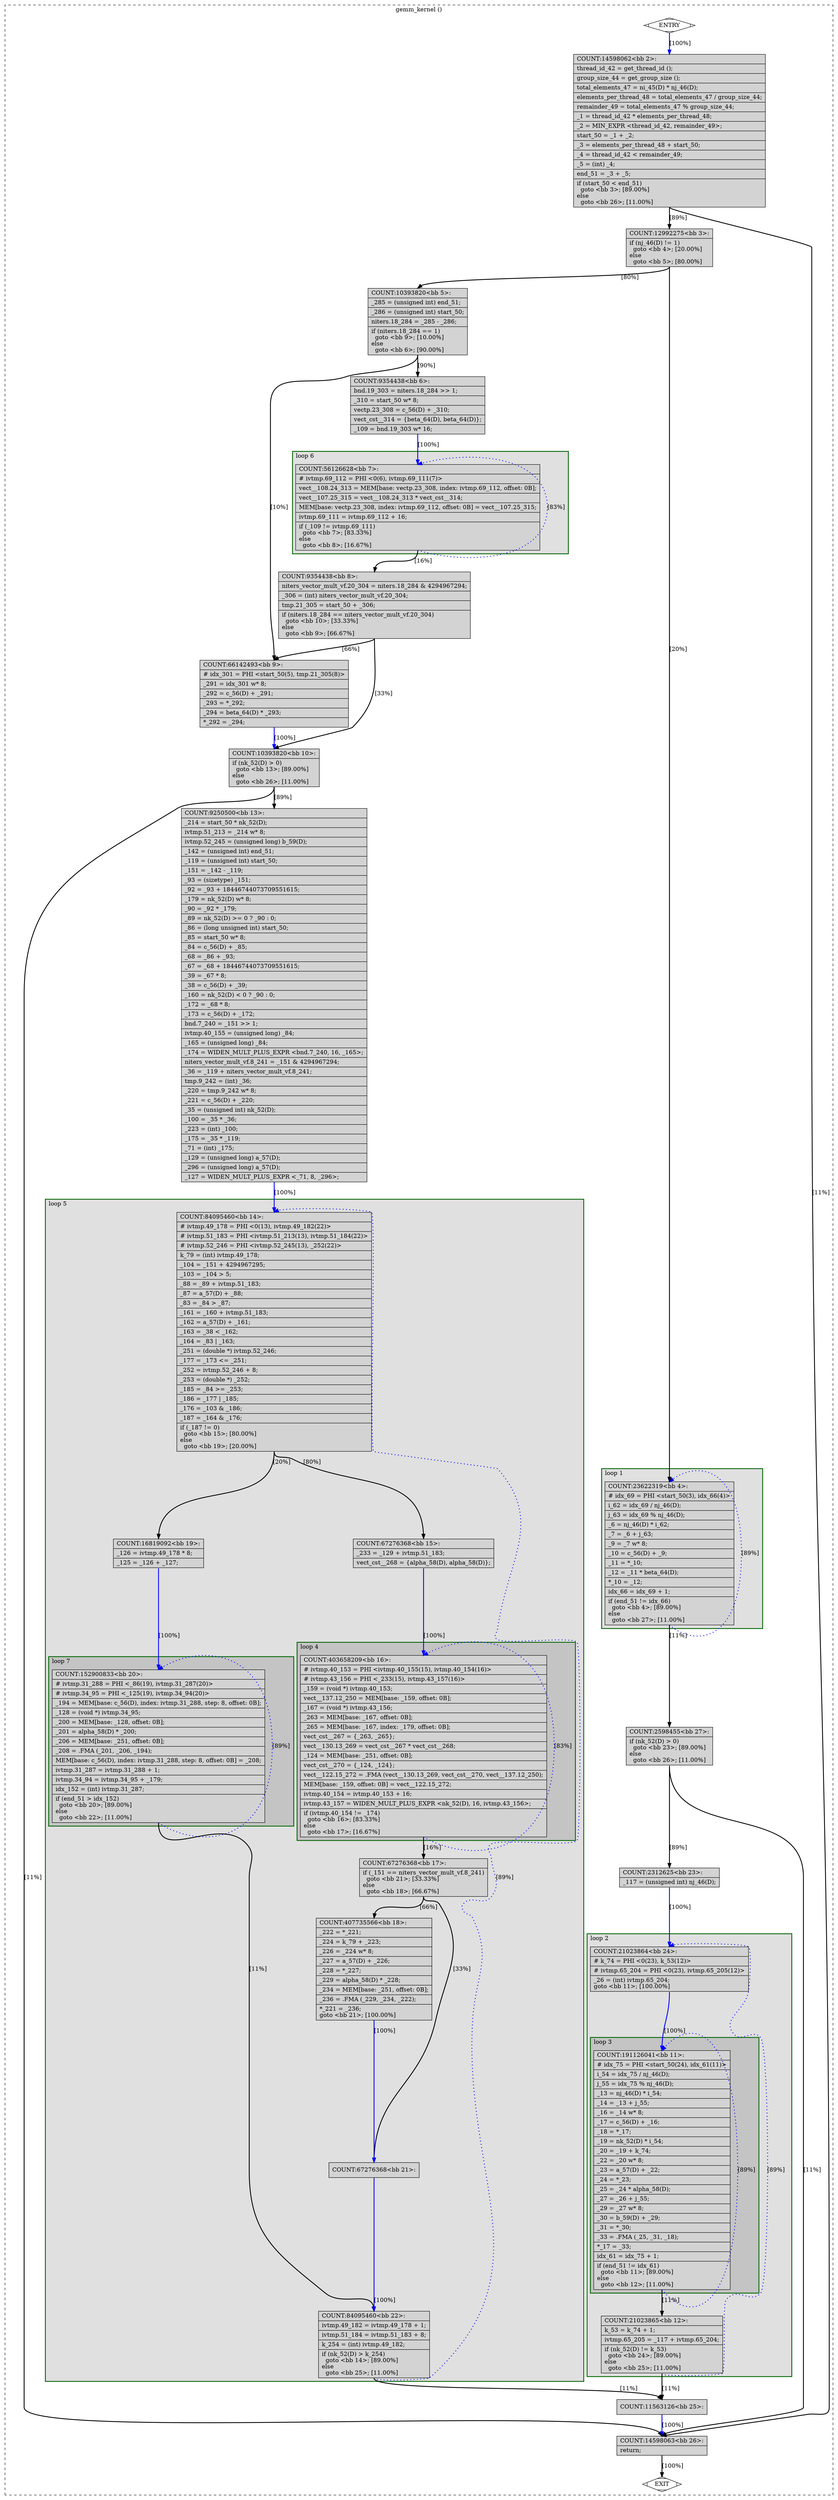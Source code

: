digraph "gemm.dev.c.231t.optimized" {
overlap=false;
subgraph "cluster_gemm_kernel" {
	style="dashed";
	color="black";
	label="gemm_kernel ()";
	subgraph cluster_0_5 {
	style="filled";
	color="darkgreen";
	fillcolor="grey88";
	label="loop 5";
	labeljust=l;
	penwidth=2;
	subgraph cluster_0_7 {
	style="filled";
	color="darkgreen";
	fillcolor="grey77";
	label="loop 7";
	labeljust=l;
	penwidth=2;
	fn_0_basic_block_20 [shape=record,style=filled,fillcolor=lightgrey,label="{COUNT:152900833\<bb\ 20\>:\l\
|#\ ivtmp.31_288\ =\ PHI\ \<_86(19),\ ivtmp.31_287(20)\>\l\
|#\ ivtmp.34_95\ =\ PHI\ \<_125(19),\ ivtmp.34_94(20)\>\l\
|_194\ =\ MEM[base:\ c_56(D),\ index:\ ivtmp.31_288,\ step:\ 8,\ offset:\ 0B];\l\
|_128\ =\ (void\ *)\ ivtmp.34_95;\l\
|_200\ =\ MEM[base:\ _128,\ offset:\ 0B];\l\
|_201\ =\ alpha_58(D)\ *\ _200;\l\
|_206\ =\ MEM[base:\ _251,\ offset:\ 0B];\l\
|_208\ =\ .FMA\ (_201,\ _206,\ _194);\l\
|MEM[base:\ c_56(D),\ index:\ ivtmp.31_288,\ step:\ 8,\ offset:\ 0B]\ =\ _208;\l\
|ivtmp.31_287\ =\ ivtmp.31_288\ +\ 1;\l\
|ivtmp.34_94\ =\ ivtmp.34_95\ +\ _179;\l\
|idx_152\ =\ (int)\ ivtmp.31_287;\l\
|if\ (end_51\ \>\ idx_152)\l\
\ \ goto\ \<bb\ 20\>;\ [89.00%]\l\
else\l\
\ \ goto\ \<bb\ 22\>;\ [11.00%]\l\
}"];

	}
	subgraph cluster_0_4 {
	style="filled";
	color="darkgreen";
	fillcolor="grey77";
	label="loop 4";
	labeljust=l;
	penwidth=2;
	fn_0_basic_block_16 [shape=record,style=filled,fillcolor=lightgrey,label="{COUNT:403658209\<bb\ 16\>:\l\
|#\ ivtmp.40_153\ =\ PHI\ \<ivtmp.40_155(15),\ ivtmp.40_154(16)\>\l\
|#\ ivtmp.43_156\ =\ PHI\ \<_233(15),\ ivtmp.43_157(16)\>\l\
|_159\ =\ (void\ *)\ ivtmp.40_153;\l\
|vect__137.12_250\ =\ MEM[base:\ _159,\ offset:\ 0B];\l\
|_167\ =\ (void\ *)\ ivtmp.43_156;\l\
|_263\ =\ MEM[base:\ _167,\ offset:\ 0B];\l\
|_265\ =\ MEM[base:\ _167,\ index:\ _179,\ offset:\ 0B];\l\
|vect_cst__267\ =\ \{_263,\ _265\};\l\
|vect__130.13_269\ =\ vect_cst__267\ *\ vect_cst__268;\l\
|_124\ =\ MEM[base:\ _251,\ offset:\ 0B];\l\
|vect_cst__270\ =\ \{_124,\ _124\};\l\
|vect__122.15_272\ =\ .FMA\ (vect__130.13_269,\ vect_cst__270,\ vect__137.12_250);\l\
|MEM[base:\ _159,\ offset:\ 0B]\ =\ vect__122.15_272;\l\
|ivtmp.40_154\ =\ ivtmp.40_153\ +\ 16;\l\
|ivtmp.43_157\ =\ WIDEN_MULT_PLUS_EXPR\ \<nk_52(D),\ 16,\ ivtmp.43_156\>;\l\
|if\ (ivtmp.40_154\ !=\ _174)\l\
\ \ goto\ \<bb\ 16\>;\ [83.33%]\l\
else\l\
\ \ goto\ \<bb\ 17\>;\ [16.67%]\l\
}"];

	}
	fn_0_basic_block_14 [shape=record,style=filled,fillcolor=lightgrey,label="{COUNT:84095460\<bb\ 14\>:\l\
|#\ ivtmp.49_178\ =\ PHI\ \<0(13),\ ivtmp.49_182(22)\>\l\
|#\ ivtmp.51_183\ =\ PHI\ \<ivtmp.51_213(13),\ ivtmp.51_184(22)\>\l\
|#\ ivtmp.52_246\ =\ PHI\ \<ivtmp.52_245(13),\ _252(22)\>\l\
|k_79\ =\ (int)\ ivtmp.49_178;\l\
|_104\ =\ _151\ +\ 4294967295;\l\
|_103\ =\ _104\ \>\ 5;\l\
|_88\ =\ _89\ +\ ivtmp.51_183;\l\
|_87\ =\ a_57(D)\ +\ _88;\l\
|_83\ =\ _84\ \>\ _87;\l\
|_161\ =\ _160\ +\ ivtmp.51_183;\l\
|_162\ =\ a_57(D)\ +\ _161;\l\
|_163\ =\ _38\ \<\ _162;\l\
|_164\ =\ _83\ \|\ _163;\l\
|_251\ =\ (double\ *)\ ivtmp.52_246;\l\
|_177\ =\ _173\ \<=\ _251;\l\
|_252\ =\ ivtmp.52_246\ +\ 8;\l\
|_253\ =\ (double\ *)\ _252;\l\
|_185\ =\ _84\ \>=\ _253;\l\
|_186\ =\ _177\ \|\ _185;\l\
|_176\ =\ _103\ &\ _186;\l\
|_187\ =\ _164\ &\ _176;\l\
|if\ (_187\ !=\ 0)\l\
\ \ goto\ \<bb\ 15\>;\ [80.00%]\l\
else\l\
\ \ goto\ \<bb\ 19\>;\ [20.00%]\l\
}"];

	fn_0_basic_block_19 [shape=record,style=filled,fillcolor=lightgrey,label="{COUNT:16819092\<bb\ 19\>:\l\
|_126\ =\ ivtmp.49_178\ *\ 8;\l\
|_125\ =\ _126\ +\ _127;\l\
}"];

	fn_0_basic_block_15 [shape=record,style=filled,fillcolor=lightgrey,label="{COUNT:67276368\<bb\ 15\>:\l\
|_233\ =\ _129\ +\ ivtmp.51_183;\l\
|vect_cst__268\ =\ \{alpha_58(D),\ alpha_58(D)\};\l\
}"];

	fn_0_basic_block_22 [shape=record,style=filled,fillcolor=lightgrey,label="{COUNT:84095460\<bb\ 22\>:\l\
|ivtmp.49_182\ =\ ivtmp.49_178\ +\ 1;\l\
|ivtmp.51_184\ =\ ivtmp.51_183\ +\ 8;\l\
|k_254\ =\ (int)\ ivtmp.49_182;\l\
|if\ (nk_52(D)\ \>\ k_254)\l\
\ \ goto\ \<bb\ 14\>;\ [89.00%]\l\
else\l\
\ \ goto\ \<bb\ 25\>;\ [11.00%]\l\
}"];

	fn_0_basic_block_17 [shape=record,style=filled,fillcolor=lightgrey,label="{COUNT:67276368\<bb\ 17\>:\l\
|if\ (_151\ ==\ niters_vector_mult_vf.8_241)\l\
\ \ goto\ \<bb\ 21\>;\ [33.33%]\l\
else\l\
\ \ goto\ \<bb\ 18\>;\ [66.67%]\l\
}"];

	fn_0_basic_block_18 [shape=record,style=filled,fillcolor=lightgrey,label="{COUNT:407735566\<bb\ 18\>:\l\
|_222\ =\ *_221;\l\
|_224\ =\ k_79\ +\ _223;\l\
|_226\ =\ _224\ w*\ 8;\l\
|_227\ =\ a_57(D)\ +\ _226;\l\
|_228\ =\ *_227;\l\
|_229\ =\ alpha_58(D)\ *\ _228;\l\
|_234\ =\ MEM[base:\ _251,\ offset:\ 0B];\l\
|_236\ =\ .FMA\ (_229,\ _234,\ _222);\l\
|*_221\ =\ _236;\l\
goto\ \<bb\ 21\>;\ [100.00%]\l\
}"];

	fn_0_basic_block_21 [shape=record,style=filled,fillcolor=lightgrey,label="{COUNT:67276368\<bb\ 21\>:\l\
}"];

	}
	subgraph cluster_0_6 {
	style="filled";
	color="darkgreen";
	fillcolor="grey88";
	label="loop 6";
	labeljust=l;
	penwidth=2;
	fn_0_basic_block_7 [shape=record,style=filled,fillcolor=lightgrey,label="{COUNT:56126628\<bb\ 7\>:\l\
|#\ ivtmp.69_112\ =\ PHI\ \<0(6),\ ivtmp.69_111(7)\>\l\
|vect__108.24_313\ =\ MEM[base:\ vectp.23_308,\ index:\ ivtmp.69_112,\ offset:\ 0B];\l\
|vect__107.25_315\ =\ vect__108.24_313\ *\ vect_cst__314;\l\
|MEM[base:\ vectp.23_308,\ index:\ ivtmp.69_112,\ offset:\ 0B]\ =\ vect__107.25_315;\l\
|ivtmp.69_111\ =\ ivtmp.69_112\ +\ 16;\l\
|if\ (_109\ !=\ ivtmp.69_111)\l\
\ \ goto\ \<bb\ 7\>;\ [83.33%]\l\
else\l\
\ \ goto\ \<bb\ 8\>;\ [16.67%]\l\
}"];

	}
	subgraph cluster_0_2 {
	style="filled";
	color="darkgreen";
	fillcolor="grey88";
	label="loop 2";
	labeljust=l;
	penwidth=2;
	subgraph cluster_0_3 {
	style="filled";
	color="darkgreen";
	fillcolor="grey77";
	label="loop 3";
	labeljust=l;
	penwidth=2;
	fn_0_basic_block_11 [shape=record,style=filled,fillcolor=lightgrey,label="{COUNT:191126041\<bb\ 11\>:\l\
|#\ idx_75\ =\ PHI\ \<start_50(24),\ idx_61(11)\>\l\
|i_54\ =\ idx_75\ /\ nj_46(D);\l\
|j_55\ =\ idx_75\ %\ nj_46(D);\l\
|_13\ =\ nj_46(D)\ *\ i_54;\l\
|_14\ =\ _13\ +\ j_55;\l\
|_16\ =\ _14\ w*\ 8;\l\
|_17\ =\ c_56(D)\ +\ _16;\l\
|_18\ =\ *_17;\l\
|_19\ =\ nk_52(D)\ *\ i_54;\l\
|_20\ =\ _19\ +\ k_74;\l\
|_22\ =\ _20\ w*\ 8;\l\
|_23\ =\ a_57(D)\ +\ _22;\l\
|_24\ =\ *_23;\l\
|_25\ =\ _24\ *\ alpha_58(D);\l\
|_27\ =\ _26\ +\ j_55;\l\
|_29\ =\ _27\ w*\ 8;\l\
|_30\ =\ b_59(D)\ +\ _29;\l\
|_31\ =\ *_30;\l\
|_33\ =\ .FMA\ (_25,\ _31,\ _18);\l\
|*_17\ =\ _33;\l\
|idx_61\ =\ idx_75\ +\ 1;\l\
|if\ (end_51\ !=\ idx_61)\l\
\ \ goto\ \<bb\ 11\>;\ [89.00%]\l\
else\l\
\ \ goto\ \<bb\ 12\>;\ [11.00%]\l\
}"];

	}
	fn_0_basic_block_24 [shape=record,style=filled,fillcolor=lightgrey,label="{COUNT:21023864\<bb\ 24\>:\l\
|#\ k_74\ =\ PHI\ \<0(23),\ k_53(12)\>\l\
|#\ ivtmp.65_204\ =\ PHI\ \<0(23),\ ivtmp.65_205(12)\>\l\
|_26\ =\ (int)\ ivtmp.65_204;\l\
goto\ \<bb\ 11\>;\ [100.00%]\l\
}"];

	fn_0_basic_block_12 [shape=record,style=filled,fillcolor=lightgrey,label="{COUNT:21023865\<bb\ 12\>:\l\
|k_53\ =\ k_74\ +\ 1;\l\
|ivtmp.65_205\ =\ _117\ +\ ivtmp.65_204;\l\
|if\ (nk_52(D)\ !=\ k_53)\l\
\ \ goto\ \<bb\ 24\>;\ [89.00%]\l\
else\l\
\ \ goto\ \<bb\ 25\>;\ [11.00%]\l\
}"];

	}
	subgraph cluster_0_1 {
	style="filled";
	color="darkgreen";
	fillcolor="grey88";
	label="loop 1";
	labeljust=l;
	penwidth=2;
	fn_0_basic_block_4 [shape=record,style=filled,fillcolor=lightgrey,label="{COUNT:23622319\<bb\ 4\>:\l\
|#\ idx_69\ =\ PHI\ \<start_50(3),\ idx_66(4)\>\l\
|i_62\ =\ idx_69\ /\ nj_46(D);\l\
|j_63\ =\ idx_69\ %\ nj_46(D);\l\
|_6\ =\ nj_46(D)\ *\ i_62;\l\
|_7\ =\ _6\ +\ j_63;\l\
|_9\ =\ _7\ w*\ 8;\l\
|_10\ =\ c_56(D)\ +\ _9;\l\
|_11\ =\ *_10;\l\
|_12\ =\ _11\ *\ beta_64(D);\l\
|*_10\ =\ _12;\l\
|idx_66\ =\ idx_69\ +\ 1;\l\
|if\ (end_51\ !=\ idx_66)\l\
\ \ goto\ \<bb\ 4\>;\ [89.00%]\l\
else\l\
\ \ goto\ \<bb\ 27\>;\ [11.00%]\l\
}"];

	}
	fn_0_basic_block_0 [shape=Mdiamond,style=filled,fillcolor=white,label="ENTRY"];

	fn_0_basic_block_1 [shape=Mdiamond,style=filled,fillcolor=white,label="EXIT"];

	fn_0_basic_block_2 [shape=record,style=filled,fillcolor=lightgrey,label="{COUNT:14598062\<bb\ 2\>:\l\
|thread_id_42\ =\ get_thread_id\ ();\l\
|group_size_44\ =\ get_group_size\ ();\l\
|total_elements_47\ =\ ni_45(D)\ *\ nj_46(D);\l\
|elements_per_thread_48\ =\ total_elements_47\ /\ group_size_44;\l\
|remainder_49\ =\ total_elements_47\ %\ group_size_44;\l\
|_1\ =\ thread_id_42\ *\ elements_per_thread_48;\l\
|_2\ =\ MIN_EXPR\ \<thread_id_42,\ remainder_49\>;\l\
|start_50\ =\ _1\ +\ _2;\l\
|_3\ =\ elements_per_thread_48\ +\ start_50;\l\
|_4\ =\ thread_id_42\ \<\ remainder_49;\l\
|_5\ =\ (int)\ _4;\l\
|end_51\ =\ _3\ +\ _5;\l\
|if\ (start_50\ \<\ end_51)\l\
\ \ goto\ \<bb\ 3\>;\ [89.00%]\l\
else\l\
\ \ goto\ \<bb\ 26\>;\ [11.00%]\l\
}"];

	fn_0_basic_block_3 [shape=record,style=filled,fillcolor=lightgrey,label="{COUNT:12992275\<bb\ 3\>:\l\
|if\ (nj_46(D)\ !=\ 1)\l\
\ \ goto\ \<bb\ 4\>;\ [20.00%]\l\
else\l\
\ \ goto\ \<bb\ 5\>;\ [80.00%]\l\
}"];

	fn_0_basic_block_5 [shape=record,style=filled,fillcolor=lightgrey,label="{COUNT:10393820\<bb\ 5\>:\l\
|_285\ =\ (unsigned\ int)\ end_51;\l\
|_286\ =\ (unsigned\ int)\ start_50;\l\
|niters.18_284\ =\ _285\ -\ _286;\l\
|if\ (niters.18_284\ ==\ 1)\l\
\ \ goto\ \<bb\ 9\>;\ [10.00%]\l\
else\l\
\ \ goto\ \<bb\ 6\>;\ [90.00%]\l\
}"];

	fn_0_basic_block_6 [shape=record,style=filled,fillcolor=lightgrey,label="{COUNT:9354438\<bb\ 6\>:\l\
|bnd.19_303\ =\ niters.18_284\ \>\>\ 1;\l\
|_310\ =\ start_50\ w*\ 8;\l\
|vectp.23_308\ =\ c_56(D)\ +\ _310;\l\
|vect_cst__314\ =\ \{beta_64(D),\ beta_64(D)\};\l\
|_109\ =\ bnd.19_303\ w*\ 16;\l\
}"];

	fn_0_basic_block_8 [shape=record,style=filled,fillcolor=lightgrey,label="{COUNT:9354438\<bb\ 8\>:\l\
|niters_vector_mult_vf.20_304\ =\ niters.18_284\ &\ 4294967294;\l\
|_306\ =\ (int)\ niters_vector_mult_vf.20_304;\l\
|tmp.21_305\ =\ start_50\ +\ _306;\l\
|if\ (niters.18_284\ ==\ niters_vector_mult_vf.20_304)\l\
\ \ goto\ \<bb\ 10\>;\ [33.33%]\l\
else\l\
\ \ goto\ \<bb\ 9\>;\ [66.67%]\l\
}"];

	fn_0_basic_block_9 [shape=record,style=filled,fillcolor=lightgrey,label="{COUNT:66142493\<bb\ 9\>:\l\
|#\ idx_301\ =\ PHI\ \<start_50(5),\ tmp.21_305(8)\>\l\
|_291\ =\ idx_301\ w*\ 8;\l\
|_292\ =\ c_56(D)\ +\ _291;\l\
|_293\ =\ *_292;\l\
|_294\ =\ beta_64(D)\ *\ _293;\l\
|*_292\ =\ _294;\l\
}"];

	fn_0_basic_block_10 [shape=record,style=filled,fillcolor=lightgrey,label="{COUNT:10393820\<bb\ 10\>:\l\
|if\ (nk_52(D)\ \>\ 0)\l\
\ \ goto\ \<bb\ 13\>;\ [89.00%]\l\
else\l\
\ \ goto\ \<bb\ 26\>;\ [11.00%]\l\
}"];

	fn_0_basic_block_13 [shape=record,style=filled,fillcolor=lightgrey,label="{COUNT:9250500\<bb\ 13\>:\l\
|_214\ =\ start_50\ *\ nk_52(D);\l\
|ivtmp.51_213\ =\ _214\ w*\ 8;\l\
|ivtmp.52_245\ =\ (unsigned\ long)\ b_59(D);\l\
|_142\ =\ (unsigned\ int)\ end_51;\l\
|_119\ =\ (unsigned\ int)\ start_50;\l\
|_151\ =\ _142\ -\ _119;\l\
|_93\ =\ (sizetype)\ _151;\l\
|_92\ =\ _93\ +\ 18446744073709551615;\l\
|_179\ =\ nk_52(D)\ w*\ 8;\l\
|_90\ =\ _92\ *\ _179;\l\
|_89\ =\ nk_52(D)\ \>=\ 0\ ?\ _90\ :\ 0;\l\
|_86\ =\ (long\ unsigned\ int)\ start_50;\l\
|_85\ =\ start_50\ w*\ 8;\l\
|_84\ =\ c_56(D)\ +\ _85;\l\
|_68\ =\ _86\ +\ _93;\l\
|_67\ =\ _68\ +\ 18446744073709551615;\l\
|_39\ =\ _67\ *\ 8;\l\
|_38\ =\ c_56(D)\ +\ _39;\l\
|_160\ =\ nk_52(D)\ \<\ 0\ ?\ _90\ :\ 0;\l\
|_172\ =\ _68\ *\ 8;\l\
|_173\ =\ c_56(D)\ +\ _172;\l\
|bnd.7_240\ =\ _151\ \>\>\ 1;\l\
|ivtmp.40_155\ =\ (unsigned\ long)\ _84;\l\
|_165\ =\ (unsigned\ long)\ _84;\l\
|_174\ =\ WIDEN_MULT_PLUS_EXPR\ \<bnd.7_240,\ 16,\ _165\>;\l\
|niters_vector_mult_vf.8_241\ =\ _151\ &\ 4294967294;\l\
|_36\ =\ _119\ +\ niters_vector_mult_vf.8_241;\l\
|tmp.9_242\ =\ (int)\ _36;\l\
|_220\ =\ tmp.9_242\ w*\ 8;\l\
|_221\ =\ c_56(D)\ +\ _220;\l\
|_35\ =\ (unsigned\ int)\ nk_52(D);\l\
|_100\ =\ _35\ *\ _36;\l\
|_223\ =\ (int)\ _100;\l\
|_175\ =\ _35\ *\ _119;\l\
|_71\ =\ (int)\ _175;\l\
|_129\ =\ (unsigned\ long)\ a_57(D);\l\
|_296\ =\ (unsigned\ long)\ a_57(D);\l\
|_127\ =\ WIDEN_MULT_PLUS_EXPR\ \<_71,\ 8,\ _296\>;\l\
}"];

	fn_0_basic_block_23 [shape=record,style=filled,fillcolor=lightgrey,label="{COUNT:2312625\<bb\ 23\>:\l\
|_117\ =\ (unsigned\ int)\ nj_46(D);\l\
}"];

	fn_0_basic_block_25 [shape=record,style=filled,fillcolor=lightgrey,label="{COUNT:11563126\<bb\ 25\>:\l\
}"];

	fn_0_basic_block_26 [shape=record,style=filled,fillcolor=lightgrey,label="{COUNT:14598063\<bb\ 26\>:\l\
|return;\l\
}"];

	fn_0_basic_block_27 [shape=record,style=filled,fillcolor=lightgrey,label="{COUNT:2598455\<bb\ 27\>:\l\
|if\ (nk_52(D)\ \>\ 0)\l\
\ \ goto\ \<bb\ 23\>;\ [89.00%]\l\
else\l\
\ \ goto\ \<bb\ 26\>;\ [11.00%]\l\
}"];

	fn_0_basic_block_0:s -> fn_0_basic_block_2:n [style="solid,bold",color=blue,weight=100,constraint=true,label="[100%]"];
	fn_0_basic_block_2:s -> fn_0_basic_block_3:n [style="solid,bold",color=black,weight=10,constraint=true,label="[89%]"];
	fn_0_basic_block_2:s -> fn_0_basic_block_26:n [style="solid,bold",color=black,weight=10,constraint=true,label="[11%]"];
	fn_0_basic_block_3:s -> fn_0_basic_block_5:n [style="solid,bold",color=black,weight=10,constraint=true,label="[80%]"];
	fn_0_basic_block_3:s -> fn_0_basic_block_4:n [style="solid,bold",color=black,weight=10,constraint=true,label="[20%]"];
	fn_0_basic_block_4:s -> fn_0_basic_block_4:n [style="dotted,bold",color=blue,weight=10,constraint=false,label="[89%]"];
	fn_0_basic_block_4:s -> fn_0_basic_block_27:n [style="solid,bold",color=black,weight=10,constraint=true,label="[11%]"];
	fn_0_basic_block_5:s -> fn_0_basic_block_6:n [style="solid,bold",color=black,weight=10,constraint=true,label="[90%]"];
	fn_0_basic_block_5:s -> fn_0_basic_block_9:n [style="solid,bold",color=black,weight=10,constraint=true,label="[10%]"];
	fn_0_basic_block_6:s -> fn_0_basic_block_7:n [style="solid,bold",color=blue,weight=100,constraint=true,label="[100%]"];
	fn_0_basic_block_7:s -> fn_0_basic_block_7:n [style="dotted,bold",color=blue,weight=10,constraint=false,label="[83%]"];
	fn_0_basic_block_7:s -> fn_0_basic_block_8:n [style="solid,bold",color=black,weight=10,constraint=true,label="[16%]"];
	fn_0_basic_block_8:s -> fn_0_basic_block_9:n [style="solid,bold",color=black,weight=10,constraint=true,label="[66%]"];
	fn_0_basic_block_8:s -> fn_0_basic_block_10:n [style="solid,bold",color=black,weight=10,constraint=true,label="[33%]"];
	fn_0_basic_block_9:s -> fn_0_basic_block_10:n [style="solid,bold",color=blue,weight=100,constraint=true,label="[100%]"];
	fn_0_basic_block_10:s -> fn_0_basic_block_13:n [style="solid,bold",color=black,weight=10,constraint=true,label="[89%]"];
	fn_0_basic_block_10:s -> fn_0_basic_block_26:n [style="solid,bold",color=black,weight=10,constraint=true,label="[11%]"];
	fn_0_basic_block_11:s -> fn_0_basic_block_11:n [style="dotted,bold",color=blue,weight=10,constraint=false,label="[89%]"];
	fn_0_basic_block_11:s -> fn_0_basic_block_12:n [style="solid,bold",color=black,weight=10,constraint=true,label="[11%]"];
	fn_0_basic_block_12:s -> fn_0_basic_block_24:n [style="dotted,bold",color=blue,weight=10,constraint=false,label="[89%]"];
	fn_0_basic_block_12:s -> fn_0_basic_block_25:n [style="solid,bold",color=black,weight=10,constraint=true,label="[11%]"];
	fn_0_basic_block_13:s -> fn_0_basic_block_14:n [style="solid,bold",color=blue,weight=100,constraint=true,label="[100%]"];
	fn_0_basic_block_14:s -> fn_0_basic_block_19:n [style="solid,bold",color=black,weight=10,constraint=true,label="[20%]"];
	fn_0_basic_block_14:s -> fn_0_basic_block_15:n [style="solid,bold",color=black,weight=10,constraint=true,label="[80%]"];
	fn_0_basic_block_15:s -> fn_0_basic_block_16:n [style="solid,bold",color=blue,weight=100,constraint=true,label="[100%]"];
	fn_0_basic_block_16:s -> fn_0_basic_block_16:n [style="dotted,bold",color=blue,weight=10,constraint=false,label="[83%]"];
	fn_0_basic_block_16:s -> fn_0_basic_block_17:n [style="solid,bold",color=black,weight=10,constraint=true,label="[16%]"];
	fn_0_basic_block_17:s -> fn_0_basic_block_18:n [style="solid,bold",color=black,weight=10,constraint=true,label="[66%]"];
	fn_0_basic_block_17:s -> fn_0_basic_block_21:n [style="solid,bold",color=black,weight=10,constraint=true,label="[33%]"];
	fn_0_basic_block_18:s -> fn_0_basic_block_21:n [style="solid,bold",color=blue,weight=100,constraint=true,label="[100%]"];
	fn_0_basic_block_19:s -> fn_0_basic_block_20:n [style="solid,bold",color=blue,weight=100,constraint=true,label="[100%]"];
	fn_0_basic_block_20:s -> fn_0_basic_block_20:n [style="dotted,bold",color=blue,weight=10,constraint=false,label="[89%]"];
	fn_0_basic_block_20:s -> fn_0_basic_block_22:n [style="solid,bold",color=black,weight=10,constraint=true,label="[11%]"];
	fn_0_basic_block_21:s -> fn_0_basic_block_22:n [style="solid,bold",color=blue,weight=100,constraint=true,label="[100%]"];
	fn_0_basic_block_22:s -> fn_0_basic_block_14:n [style="dotted,bold",color=blue,weight=10,constraint=false,label="[89%]"];
	fn_0_basic_block_22:s -> fn_0_basic_block_25:n [style="solid,bold",color=black,weight=10,constraint=true,label="[11%]"];
	fn_0_basic_block_23:s -> fn_0_basic_block_24:n [style="solid,bold",color=blue,weight=100,constraint=true,label="[100%]"];
	fn_0_basic_block_24:s -> fn_0_basic_block_11:n [style="solid,bold",color=blue,weight=100,constraint=true,label="[100%]"];
	fn_0_basic_block_25:s -> fn_0_basic_block_26:n [style="solid,bold",color=blue,weight=100,constraint=true,label="[100%]"];
	fn_0_basic_block_26:s -> fn_0_basic_block_1:n [style="solid,bold",color=black,weight=10,constraint=true,label="[100%]"];
	fn_0_basic_block_27:s -> fn_0_basic_block_23:n [style="solid,bold",color=black,weight=10,constraint=true,label="[89%]"];
	fn_0_basic_block_27:s -> fn_0_basic_block_26:n [style="solid,bold",color=black,weight=10,constraint=true,label="[11%]"];
	fn_0_basic_block_0:s -> fn_0_basic_block_1:n [style="invis",constraint=true];
}
}
